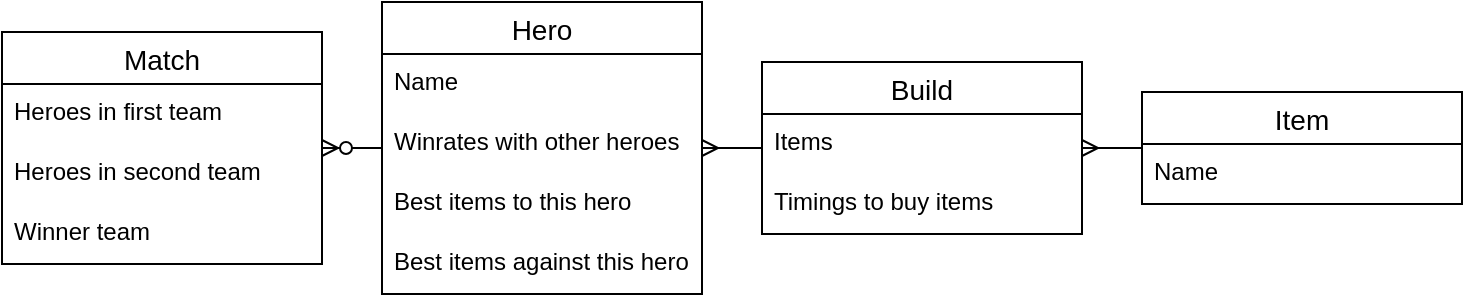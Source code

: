 <mxfile version="24.8.0">
  <diagram name="Страница — 1" id="W4HEZuL9qaBWg7W_zagM">
    <mxGraphModel dx="1434" dy="829" grid="1" gridSize="10" guides="1" tooltips="1" connect="1" arrows="1" fold="1" page="1" pageScale="1" pageWidth="827" pageHeight="1169" math="0" shadow="0">
      <root>
        <mxCell id="0" />
        <mxCell id="1" parent="0" />
        <mxCell id="I3YXvyh1CzABkqqKxCkj-1" value="Hero" style="swimlane;fontStyle=0;childLayout=stackLayout;horizontal=1;startSize=26;horizontalStack=0;resizeParent=1;resizeParentMax=0;resizeLast=0;collapsible=1;marginBottom=0;align=center;fontSize=14;" vertex="1" parent="1">
          <mxGeometry x="250" y="150" width="160" height="146" as="geometry" />
        </mxCell>
        <mxCell id="I3YXvyh1CzABkqqKxCkj-2" value="Name" style="text;strokeColor=none;fillColor=none;spacingLeft=4;spacingRight=4;overflow=hidden;rotatable=0;points=[[0,0.5],[1,0.5]];portConstraint=eastwest;fontSize=12;whiteSpace=wrap;html=1;" vertex="1" parent="I3YXvyh1CzABkqqKxCkj-1">
          <mxGeometry y="26" width="160" height="30" as="geometry" />
        </mxCell>
        <mxCell id="I3YXvyh1CzABkqqKxCkj-3" value="Winrates with other heroes" style="text;strokeColor=none;fillColor=none;spacingLeft=4;spacingRight=4;overflow=hidden;rotatable=0;points=[[0,0.5],[1,0.5]];portConstraint=eastwest;fontSize=12;whiteSpace=wrap;html=1;" vertex="1" parent="I3YXvyh1CzABkqqKxCkj-1">
          <mxGeometry y="56" width="160" height="30" as="geometry" />
        </mxCell>
        <mxCell id="I3YXvyh1CzABkqqKxCkj-18" value="Best items to this hero" style="text;strokeColor=none;fillColor=none;spacingLeft=4;spacingRight=4;overflow=hidden;rotatable=0;points=[[0,0.5],[1,0.5]];portConstraint=eastwest;fontSize=12;whiteSpace=wrap;html=1;" vertex="1" parent="I3YXvyh1CzABkqqKxCkj-1">
          <mxGeometry y="86" width="160" height="30" as="geometry" />
        </mxCell>
        <mxCell id="I3YXvyh1CzABkqqKxCkj-19" value="Best items against this hero" style="text;strokeColor=none;fillColor=none;spacingLeft=4;spacingRight=4;overflow=hidden;rotatable=0;points=[[0,0.5],[1,0.5]];portConstraint=eastwest;fontSize=12;whiteSpace=wrap;html=1;" vertex="1" parent="I3YXvyh1CzABkqqKxCkj-1">
          <mxGeometry y="116" width="160" height="30" as="geometry" />
        </mxCell>
        <mxCell id="I3YXvyh1CzABkqqKxCkj-5" value="Build" style="swimlane;fontStyle=0;childLayout=stackLayout;horizontal=1;startSize=26;horizontalStack=0;resizeParent=1;resizeParentMax=0;resizeLast=0;collapsible=1;marginBottom=0;align=center;fontSize=14;" vertex="1" parent="1">
          <mxGeometry x="440" y="180" width="160" height="86" as="geometry" />
        </mxCell>
        <mxCell id="I3YXvyh1CzABkqqKxCkj-6" value="Items" style="text;strokeColor=none;fillColor=none;spacingLeft=4;spacingRight=4;overflow=hidden;rotatable=0;points=[[0,0.5],[1,0.5]];portConstraint=eastwest;fontSize=12;whiteSpace=wrap;html=1;" vertex="1" parent="I3YXvyh1CzABkqqKxCkj-5">
          <mxGeometry y="26" width="160" height="30" as="geometry" />
        </mxCell>
        <mxCell id="I3YXvyh1CzABkqqKxCkj-20" value="Timings to buy items" style="text;strokeColor=none;fillColor=none;spacingLeft=4;spacingRight=4;overflow=hidden;rotatable=0;points=[[0,0.5],[1,0.5]];portConstraint=eastwest;fontSize=12;whiteSpace=wrap;html=1;" vertex="1" parent="I3YXvyh1CzABkqqKxCkj-5">
          <mxGeometry y="56" width="160" height="30" as="geometry" />
        </mxCell>
        <mxCell id="I3YXvyh1CzABkqqKxCkj-8" value="Item" style="swimlane;fontStyle=0;childLayout=stackLayout;horizontal=1;startSize=26;horizontalStack=0;resizeParent=1;resizeParentMax=0;resizeLast=0;collapsible=1;marginBottom=0;align=center;fontSize=14;" vertex="1" parent="1">
          <mxGeometry x="630" y="195" width="160" height="56" as="geometry">
            <mxRectangle x="530" y="165" width="70" height="30" as="alternateBounds" />
          </mxGeometry>
        </mxCell>
        <mxCell id="I3YXvyh1CzABkqqKxCkj-9" value="Name" style="text;strokeColor=none;fillColor=none;spacingLeft=4;spacingRight=4;overflow=hidden;rotatable=0;points=[[0,0.5],[1,0.5]];portConstraint=eastwest;fontSize=12;whiteSpace=wrap;html=1;" vertex="1" parent="I3YXvyh1CzABkqqKxCkj-8">
          <mxGeometry y="26" width="160" height="30" as="geometry" />
        </mxCell>
        <mxCell id="I3YXvyh1CzABkqqKxCkj-11" value="Match" style="swimlane;fontStyle=0;childLayout=stackLayout;horizontal=1;startSize=26;horizontalStack=0;resizeParent=1;resizeParentMax=0;resizeLast=0;collapsible=1;marginBottom=0;align=center;fontSize=14;" vertex="1" parent="1">
          <mxGeometry x="60" y="165" width="160" height="116" as="geometry">
            <mxRectangle x="80" y="300" width="80" height="30" as="alternateBounds" />
          </mxGeometry>
        </mxCell>
        <mxCell id="I3YXvyh1CzABkqqKxCkj-12" value="Heroes in first team" style="text;strokeColor=none;fillColor=none;spacingLeft=4;spacingRight=4;overflow=hidden;rotatable=0;points=[[0,0.5],[1,0.5]];portConstraint=eastwest;fontSize=12;whiteSpace=wrap;html=1;" vertex="1" parent="I3YXvyh1CzABkqqKxCkj-11">
          <mxGeometry y="26" width="160" height="30" as="geometry" />
        </mxCell>
        <mxCell id="I3YXvyh1CzABkqqKxCkj-13" value="Heroes in second team" style="text;strokeColor=none;fillColor=none;spacingLeft=4;spacingRight=4;overflow=hidden;rotatable=0;points=[[0,0.5],[1,0.5]];portConstraint=eastwest;fontSize=12;whiteSpace=wrap;html=1;" vertex="1" parent="I3YXvyh1CzABkqqKxCkj-11">
          <mxGeometry y="56" width="160" height="30" as="geometry" />
        </mxCell>
        <mxCell id="I3YXvyh1CzABkqqKxCkj-15" value="Winner team" style="text;strokeColor=none;fillColor=none;spacingLeft=4;spacingRight=4;overflow=hidden;rotatable=0;points=[[0,0.5],[1,0.5]];portConstraint=eastwest;fontSize=12;whiteSpace=wrap;html=1;" vertex="1" parent="I3YXvyh1CzABkqqKxCkj-11">
          <mxGeometry y="86" width="160" height="30" as="geometry" />
        </mxCell>
        <mxCell id="I3YXvyh1CzABkqqKxCkj-21" value="" style="edgeStyle=entityRelationEdgeStyle;fontSize=12;html=1;endArrow=ERmany;rounded=0;" edge="1" parent="1" source="I3YXvyh1CzABkqqKxCkj-8" target="I3YXvyh1CzABkqqKxCkj-5">
          <mxGeometry width="100" height="100" relative="1" as="geometry">
            <mxPoint x="667" y="390" as="sourcePoint" />
            <mxPoint x="767" y="290" as="targetPoint" />
          </mxGeometry>
        </mxCell>
        <mxCell id="I3YXvyh1CzABkqqKxCkj-22" value="" style="edgeStyle=entityRelationEdgeStyle;fontSize=12;html=1;endArrow=ERmany;rounded=0;" edge="1" parent="1" source="I3YXvyh1CzABkqqKxCkj-5" target="I3YXvyh1CzABkqqKxCkj-1">
          <mxGeometry width="100" height="100" relative="1" as="geometry">
            <mxPoint x="497" y="430" as="sourcePoint" />
            <mxPoint x="597" y="330" as="targetPoint" />
          </mxGeometry>
        </mxCell>
        <mxCell id="I3YXvyh1CzABkqqKxCkj-23" value="" style="edgeStyle=entityRelationEdgeStyle;fontSize=12;html=1;endArrow=ERzeroToMany;endFill=1;rounded=0;" edge="1" parent="1" source="I3YXvyh1CzABkqqKxCkj-1" target="I3YXvyh1CzABkqqKxCkj-11">
          <mxGeometry width="100" height="100" relative="1" as="geometry">
            <mxPoint x="537" y="480" as="sourcePoint" />
            <mxPoint x="637" y="380" as="targetPoint" />
          </mxGeometry>
        </mxCell>
      </root>
    </mxGraphModel>
  </diagram>
</mxfile>

